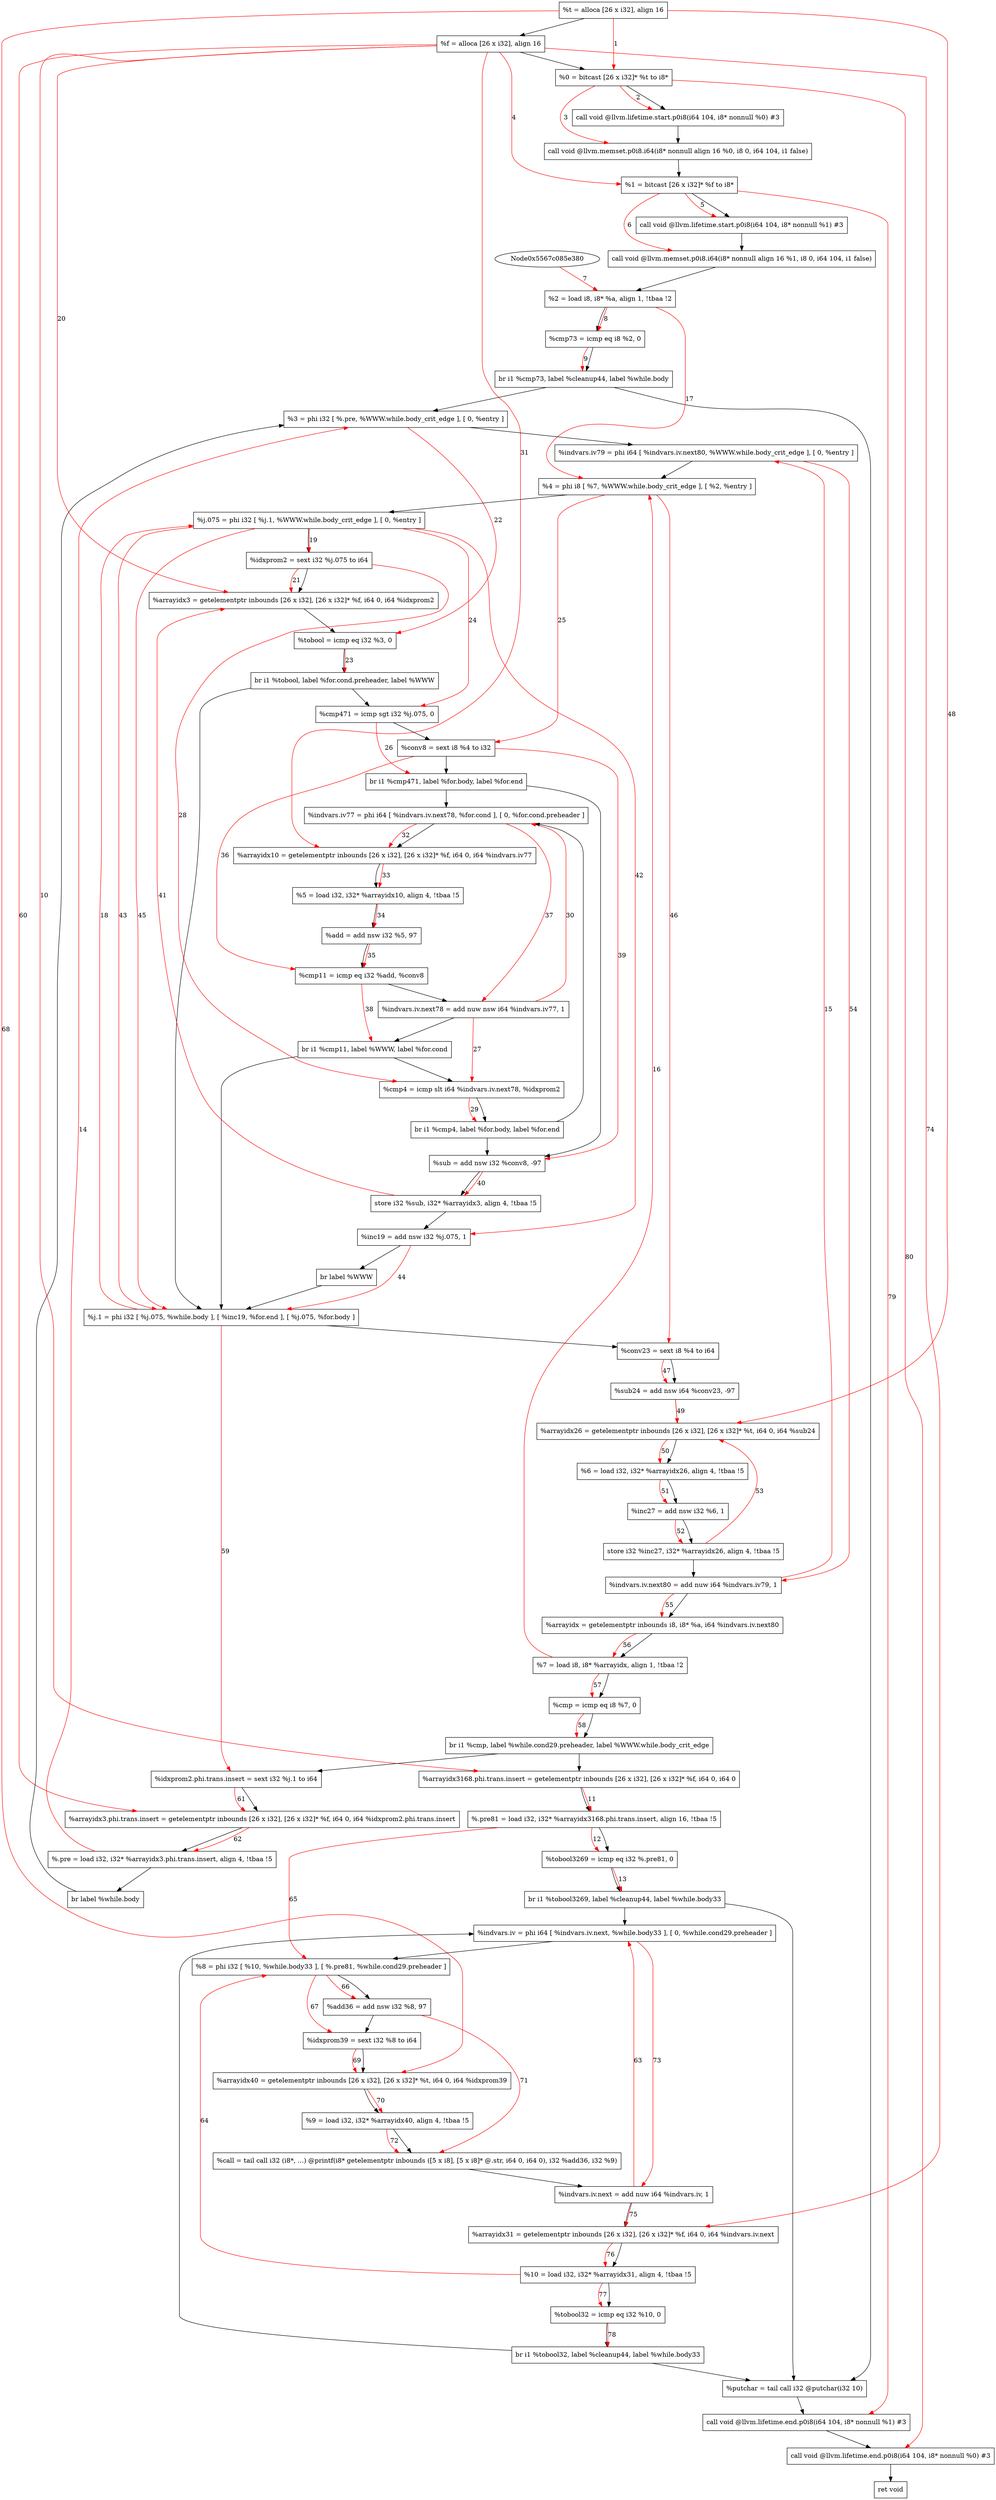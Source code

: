 digraph "CDFG for'func' function" {
	Node0x5567c085e518[shape=record, label="  %t = alloca [26 x i32], align 16"]
	Node0x5567c085ebb8[shape=record, label="  %f = alloca [26 x i32], align 16"]
	Node0x5567c085ec38[shape=record, label="  %0 = bitcast [26 x i32]* %t to i8*"]
	Node0x5567c085f078[shape=record, label="  call void @llvm.lifetime.start.p0i8(i64 104, i8* nonnull %0) #3"]
	Node0x5567c085f448[shape=record, label="  call void @llvm.memset.p0i8.i64(i8* nonnull align 16 %0, i8 0, i64 104, i1 false)"]
	Node0x5567c085f508[shape=record, label="  %1 = bitcast [26 x i32]* %f to i8*"]
	Node0x5567c085f628[shape=record, label="  call void @llvm.lifetime.start.p0i8(i64 104, i8* nonnull %1) #3"]
	Node0x5567c085f748[shape=record, label="  call void @llvm.memset.p0i8.i64(i8* nonnull align 16 %1, i8 0, i64 104, i1 false)"]
	Node0x5567c085f808[shape=record, label="  %2 = load i8, i8* %a, align 1, !tbaa !2"]
	Node0x5567c0860710[shape=record, label="  %cmp73 = icmp eq i8 %2, 0"]
	Node0x5567c07f3348[shape=record, label="  br i1 %cmp73, label %cleanup44, label %while.body"]
	Node0x5567c0860a98[shape=record, label="  %arrayidx3168.phi.trans.insert = getelementptr inbounds [26 x i32], [26 x i32]* %f, i64 0, i64 0"]
	Node0x5567c08609a8[shape=record, label="  %.pre81 = load i32, i32* %arrayidx3168.phi.trans.insert, align 16, !tbaa !5"]
	Node0x5567c0860c60[shape=record, label="  %tobool3269 = icmp eq i32 %.pre81, 0"]
	Node0x5567c07f3588[shape=record, label="  br i1 %tobool3269, label %cleanup44, label %while.body33"]
	Node0x5567c0861068[shape=record, label="  %3 = phi i32 [ %.pre, %WWW.while.body_crit_edge ], [ 0, %entry ]"]
	Node0x5567c0861218[shape=record, label="  %indvars.iv79 = phi i64 [ %indvars.iv.next80, %WWW.while.body_crit_edge ], [ 0, %entry ]"]
	Node0x5567c0861358[shape=record, label="  %4 = phi i8 [ %7, %WWW.while.body_crit_edge ], [ %2, %entry ]"]
	Node0x5567c08614c8[shape=record, label="  %j.075 = phi i32 [ %j.1, %WWW.while.body_crit_edge ], [ 0, %entry ]"]
	Node0x5567c0861598[shape=record, label="  %idxprom2 = sext i32 %j.075 to i64"]
	Node0x5567c0861628[shape=record, label="  %arrayidx3 = getelementptr inbounds [26 x i32], [26 x i32]* %f, i64 0, i64 %idxprom2"]
	Node0x5567c08616b0[shape=record, label="  %tobool = icmp eq i32 %3, 0"]
	Node0x5567c0861958[shape=record, label="  br i1 %tobool, label %for.cond.preheader, label %WWW"]
	Node0x5567c0861a00[shape=record, label="  %cmp471 = icmp sgt i32 %j.075, 0"]
	Node0x5567c08617d8[shape=record, label="  %conv8 = sext i8 %4 to i32"]
	Node0x5567c0861c28[shape=record, label="  br i1 %cmp471, label %for.body, label %for.end"]
	Node0x5567c0862120[shape=record, label="  %cmp4 = icmp slt i64 %indvars.iv.next78, %idxprom2"]
	Node0x5567c08621c8[shape=record, label="  br i1 %cmp4, label %for.body, label %for.end"]
	Node0x5567c0862248[shape=record, label="  %indvars.iv77 = phi i64 [ %indvars.iv.next78, %for.cond ], [ 0, %for.cond.preheader ]"]
	Node0x5567c0862328[shape=record, label="  %arrayidx10 = getelementptr inbounds [26 x i32], [26 x i32]* %f, i64 0, i64 %indvars.iv77"]
	Node0x5567c0861ac8[shape=record, label="  %5 = load i32, i32* %arrayidx10, align 4, !tbaa !5"]
	Node0x5567c08629f0[shape=record, label="  %add = add nsw i32 %5, 97"]
	Node0x5567c0862a80[shape=record, label="  %cmp11 = icmp eq i32 %add, %conv8"]
	Node0x5567c0862b70[shape=record, label="  %indvars.iv.next78 = add nuw nsw i64 %indvars.iv77, 1"]
	Node0x5567c0862bf8[shape=record, label="  br i1 %cmp11, label %WWW, label %for.cond"]
	Node0x5567c0862c70[shape=record, label="  %sub = add nsw i32 %conv8, -97"]
	Node0x5567c0862ce0[shape=record, label="  store i32 %sub, i32* %arrayidx3, align 4, !tbaa !5"]
	Node0x5567c0862d60[shape=record, label="  %inc19 = add nsw i32 %j.075, 1"]
	Node0x5567c0861b98[shape=record, label="  br label %WWW"]
	Node0x5567c0862dc8[shape=record, label="  %j.1 = phi i32 [ %j.075, %while.body ], [ %inc19, %for.end ], [ %j.075, %for.body ]"]
	Node0x5567c0861478[shape=record, label="  %conv23 = sext i8 %4 to i64"]
	Node0x5567c0862ed0[shape=record, label="  %sub24 = add nsw i64 %conv23, -97"]
	Node0x5567c0862f78[shape=record, label="  %arrayidx26 = getelementptr inbounds [26 x i32], [26 x i32]* %t, i64 0, i64 %sub24"]
	Node0x5567c08618c8[shape=record, label="  %6 = load i32, i32* %arrayidx26, align 4, !tbaa !5"]
	Node0x5567c0863000[shape=record, label="  %inc27 = add nsw i32 %6, 1"]
	Node0x5567c0863090[shape=record, label="  store i32 %inc27, i32* %arrayidx26, align 4, !tbaa !5"]
	Node0x5567c0863140[shape=record, label="  %indvars.iv.next80 = add nuw i64 %indvars.iv79, 1"]
	Node0x5567c08631e0[shape=record, label="  %arrayidx = getelementptr inbounds i8, i8* %a, i64 %indvars.iv.next80"]
	Node0x5567c0861178[shape=record, label="  %7 = load i8, i8* %arrayidx, align 1, !tbaa !2"]
	Node0x5567c0863870[shape=record, label="  %cmp = icmp eq i8 %7, 0"]
	Node0x5567c08638f8[shape=record, label="  br i1 %cmp, label %while.cond29.preheader, label %WWW.while.body_crit_edge"]
	Node0x5567c0860fe8[shape=record, label="  %idxprom2.phi.trans.insert = sext i32 %j.1 to i64"]
	Node0x5567c0864198[shape=record, label="  %arrayidx3.phi.trans.insert = getelementptr inbounds [26 x i32], [26 x i32]* %f, i64 0, i64 %idxprom2.phi.trans.insert"]
	Node0x5567c0861ff8[shape=record, label="  %.pre = load i32, i32* %arrayidx3.phi.trans.insert, align 4, !tbaa !5"]
	Node0x5567c0860898[shape=record, label="  br label %while.body"]
	Node0x5567c0864238[shape=record, label="  %indvars.iv = phi i64 [ %indvars.iv.next, %while.body33 ], [ 0, %while.cond29.preheader ]"]
	Node0x5567c0864348[shape=record, label="  %8 = phi i32 [ %10, %while.body33 ], [ %.pre81, %while.cond29.preheader ]"]
	Node0x5567c08644a0[shape=record, label="  %add36 = add nsw i32 %8, 97"]
	Node0x5567c0864518[shape=record, label="  %idxprom39 = sext i32 %8 to i64"]
	Node0x5567c08645a8[shape=record, label="  %arrayidx40 = getelementptr inbounds [26 x i32], [26 x i32]* %t, i64 0, i64 %idxprom39"]
	Node0x5567c0864618[shape=record, label="  %9 = load i32, i32* %arrayidx40, align 4, !tbaa !5"]
	Node0x5567c0864a90[shape=record, label="  %call = tail call i32 (i8*, ...) @printf(i8* getelementptr inbounds ([5 x i8], [5 x i8]* @.str, i64 0, i64 0), i32 %add36, i32 %9)"]
	Node0x5567c0865150[shape=record, label="  %indvars.iv.next = add nuw i64 %indvars.iv, 1"]
	Node0x5567c08651d8[shape=record, label="  %arrayidx31 = getelementptr inbounds [26 x i32], [26 x i32]* %f, i64 0, i64 %indvars.iv.next"]
	Node0x5567c0860d38[shape=record, label="  %10 = load i32, i32* %arrayidx31, align 4, !tbaa !5"]
	Node0x5567c0865260[shape=record, label="  %tobool32 = icmp eq i32 %10, 0"]
	Node0x5567c08652e8[shape=record, label="  br i1 %tobool32, label %cleanup44, label %while.body33"]
	Node0x5567c0865470[shape=record, label="  %putchar = tail call i32 @putchar(i32 10)"]
	Node0x5567c0865758[shape=record, label="  call void @llvm.lifetime.end.p0i8(i64 104, i8* nonnull %1) #3"]
	Node0x5567c08658b8[shape=record, label="  call void @llvm.lifetime.end.p0i8(i64 104, i8* nonnull %0) #3"]
	Node0x5567c08642d0[shape=record, label="  ret void"]
	Node0x5567c085e518 -> Node0x5567c085ebb8
	Node0x5567c085ebb8 -> Node0x5567c085ec38
	Node0x5567c085ec38 -> Node0x5567c085f078
	Node0x5567c085f078 -> Node0x5567c085f448
	Node0x5567c085f448 -> Node0x5567c085f508
	Node0x5567c085f508 -> Node0x5567c085f628
	Node0x5567c085f628 -> Node0x5567c085f748
	Node0x5567c085f748 -> Node0x5567c085f808
	Node0x5567c085f808 -> Node0x5567c0860710
	Node0x5567c0860710 -> Node0x5567c07f3348
	Node0x5567c07f3348 -> Node0x5567c0865470
	Node0x5567c07f3348 -> Node0x5567c0861068
	Node0x5567c0860a98 -> Node0x5567c08609a8
	Node0x5567c08609a8 -> Node0x5567c0860c60
	Node0x5567c0860c60 -> Node0x5567c07f3588
	Node0x5567c07f3588 -> Node0x5567c0865470
	Node0x5567c07f3588 -> Node0x5567c0864238
	Node0x5567c0861068 -> Node0x5567c0861218
	Node0x5567c0861218 -> Node0x5567c0861358
	Node0x5567c0861358 -> Node0x5567c08614c8
	Node0x5567c08614c8 -> Node0x5567c0861598
	Node0x5567c0861598 -> Node0x5567c0861628
	Node0x5567c0861628 -> Node0x5567c08616b0
	Node0x5567c08616b0 -> Node0x5567c0861958
	Node0x5567c0861958 -> Node0x5567c0861a00
	Node0x5567c0861958 -> Node0x5567c0862dc8
	Node0x5567c0861a00 -> Node0x5567c08617d8
	Node0x5567c08617d8 -> Node0x5567c0861c28
	Node0x5567c0861c28 -> Node0x5567c0862248
	Node0x5567c0861c28 -> Node0x5567c0862c70
	Node0x5567c0862120 -> Node0x5567c08621c8
	Node0x5567c08621c8 -> Node0x5567c0862248
	Node0x5567c08621c8 -> Node0x5567c0862c70
	Node0x5567c0862248 -> Node0x5567c0862328
	Node0x5567c0862328 -> Node0x5567c0861ac8
	Node0x5567c0861ac8 -> Node0x5567c08629f0
	Node0x5567c08629f0 -> Node0x5567c0862a80
	Node0x5567c0862a80 -> Node0x5567c0862b70
	Node0x5567c0862b70 -> Node0x5567c0862bf8
	Node0x5567c0862bf8 -> Node0x5567c0862dc8
	Node0x5567c0862bf8 -> Node0x5567c0862120
	Node0x5567c0862c70 -> Node0x5567c0862ce0
	Node0x5567c0862ce0 -> Node0x5567c0862d60
	Node0x5567c0862d60 -> Node0x5567c0861b98
	Node0x5567c0861b98 -> Node0x5567c0862dc8
	Node0x5567c0862dc8 -> Node0x5567c0861478
	Node0x5567c0861478 -> Node0x5567c0862ed0
	Node0x5567c0862ed0 -> Node0x5567c0862f78
	Node0x5567c0862f78 -> Node0x5567c08618c8
	Node0x5567c08618c8 -> Node0x5567c0863000
	Node0x5567c0863000 -> Node0x5567c0863090
	Node0x5567c0863090 -> Node0x5567c0863140
	Node0x5567c0863140 -> Node0x5567c08631e0
	Node0x5567c08631e0 -> Node0x5567c0861178
	Node0x5567c0861178 -> Node0x5567c0863870
	Node0x5567c0863870 -> Node0x5567c08638f8
	Node0x5567c08638f8 -> Node0x5567c0860a98
	Node0x5567c08638f8 -> Node0x5567c0860fe8
	Node0x5567c0860fe8 -> Node0x5567c0864198
	Node0x5567c0864198 -> Node0x5567c0861ff8
	Node0x5567c0861ff8 -> Node0x5567c0860898
	Node0x5567c0860898 -> Node0x5567c0861068
	Node0x5567c0864238 -> Node0x5567c0864348
	Node0x5567c0864348 -> Node0x5567c08644a0
	Node0x5567c08644a0 -> Node0x5567c0864518
	Node0x5567c0864518 -> Node0x5567c08645a8
	Node0x5567c08645a8 -> Node0x5567c0864618
	Node0x5567c0864618 -> Node0x5567c0864a90
	Node0x5567c0864a90 -> Node0x5567c0865150
	Node0x5567c0865150 -> Node0x5567c08651d8
	Node0x5567c08651d8 -> Node0x5567c0860d38
	Node0x5567c0860d38 -> Node0x5567c0865260
	Node0x5567c0865260 -> Node0x5567c08652e8
	Node0x5567c08652e8 -> Node0x5567c0865470
	Node0x5567c08652e8 -> Node0x5567c0864238
	Node0x5567c0865470 -> Node0x5567c0865758
	Node0x5567c0865758 -> Node0x5567c08658b8
	Node0x5567c08658b8 -> Node0x5567c08642d0
edge [color=red]
	Node0x5567c085e518 -> Node0x5567c085ec38[label="1"]
	Node0x5567c085ec38 -> Node0x5567c085f078[label="2"]
	Node0x5567c085ec38 -> Node0x5567c085f448[label="3"]
	Node0x5567c085ebb8 -> Node0x5567c085f508[label="4"]
	Node0x5567c085f508 -> Node0x5567c085f628[label="5"]
	Node0x5567c085f508 -> Node0x5567c085f748[label="6"]
	Node0x5567c085e380 -> Node0x5567c085f808[label="7"]
	Node0x5567c085f808 -> Node0x5567c0860710[label="8"]
	Node0x5567c0860710 -> Node0x5567c07f3348[label="9"]
	Node0x5567c085ebb8 -> Node0x5567c0860a98[label="10"]
	Node0x5567c0860a98 -> Node0x5567c08609a8[label="11"]
	Node0x5567c08609a8 -> Node0x5567c0860c60[label="12"]
	Node0x5567c0860c60 -> Node0x5567c07f3588[label="13"]
	Node0x5567c0861ff8 -> Node0x5567c0861068[label="14"]
	Node0x5567c0863140 -> Node0x5567c0861218[label="15"]
	Node0x5567c0861178 -> Node0x5567c0861358[label="16"]
	Node0x5567c085f808 -> Node0x5567c0861358[label="17"]
	Node0x5567c0862dc8 -> Node0x5567c08614c8[label="18"]
	Node0x5567c08614c8 -> Node0x5567c0861598[label="19"]
	Node0x5567c085ebb8 -> Node0x5567c0861628[label="20"]
	Node0x5567c0861598 -> Node0x5567c0861628[label="21"]
	Node0x5567c0861068 -> Node0x5567c08616b0[label="22"]
	Node0x5567c08616b0 -> Node0x5567c0861958[label="23"]
	Node0x5567c08614c8 -> Node0x5567c0861a00[label="24"]
	Node0x5567c0861358 -> Node0x5567c08617d8[label="25"]
	Node0x5567c0861a00 -> Node0x5567c0861c28[label="26"]
	Node0x5567c0862b70 -> Node0x5567c0862120[label="27"]
	Node0x5567c0861598 -> Node0x5567c0862120[label="28"]
	Node0x5567c0862120 -> Node0x5567c08621c8[label="29"]
	Node0x5567c0862b70 -> Node0x5567c0862248[label="30"]
	Node0x5567c085ebb8 -> Node0x5567c0862328[label="31"]
	Node0x5567c0862248 -> Node0x5567c0862328[label="32"]
	Node0x5567c0862328 -> Node0x5567c0861ac8[label="33"]
	Node0x5567c0861ac8 -> Node0x5567c08629f0[label="34"]
	Node0x5567c08629f0 -> Node0x5567c0862a80[label="35"]
	Node0x5567c08617d8 -> Node0x5567c0862a80[label="36"]
	Node0x5567c0862248 -> Node0x5567c0862b70[label="37"]
	Node0x5567c0862a80 -> Node0x5567c0862bf8[label="38"]
	Node0x5567c08617d8 -> Node0x5567c0862c70[label="39"]
	Node0x5567c0862c70 -> Node0x5567c0862ce0[label="40"]
	Node0x5567c0862ce0 -> Node0x5567c0861628[label="41"]
	Node0x5567c08614c8 -> Node0x5567c0862d60[label="42"]
	Node0x5567c08614c8 -> Node0x5567c0862dc8[label="43"]
	Node0x5567c0862d60 -> Node0x5567c0862dc8[label="44"]
	Node0x5567c08614c8 -> Node0x5567c0862dc8[label="45"]
	Node0x5567c0861358 -> Node0x5567c0861478[label="46"]
	Node0x5567c0861478 -> Node0x5567c0862ed0[label="47"]
	Node0x5567c085e518 -> Node0x5567c0862f78[label="48"]
	Node0x5567c0862ed0 -> Node0x5567c0862f78[label="49"]
	Node0x5567c0862f78 -> Node0x5567c08618c8[label="50"]
	Node0x5567c08618c8 -> Node0x5567c0863000[label="51"]
	Node0x5567c0863000 -> Node0x5567c0863090[label="52"]
	Node0x5567c0863090 -> Node0x5567c0862f78[label="53"]
	Node0x5567c0861218 -> Node0x5567c0863140[label="54"]
	Node0x5567c0863140 -> Node0x5567c08631e0[label="55"]
	Node0x5567c08631e0 -> Node0x5567c0861178[label="56"]
	Node0x5567c0861178 -> Node0x5567c0863870[label="57"]
	Node0x5567c0863870 -> Node0x5567c08638f8[label="58"]
	Node0x5567c0862dc8 -> Node0x5567c0860fe8[label="59"]
	Node0x5567c085ebb8 -> Node0x5567c0864198[label="60"]
	Node0x5567c0860fe8 -> Node0x5567c0864198[label="61"]
	Node0x5567c0864198 -> Node0x5567c0861ff8[label="62"]
	Node0x5567c0865150 -> Node0x5567c0864238[label="63"]
	Node0x5567c0860d38 -> Node0x5567c0864348[label="64"]
	Node0x5567c08609a8 -> Node0x5567c0864348[label="65"]
	Node0x5567c0864348 -> Node0x5567c08644a0[label="66"]
	Node0x5567c0864348 -> Node0x5567c0864518[label="67"]
	Node0x5567c085e518 -> Node0x5567c08645a8[label="68"]
	Node0x5567c0864518 -> Node0x5567c08645a8[label="69"]
	Node0x5567c08645a8 -> Node0x5567c0864618[label="70"]
	Node0x5567c08644a0 -> Node0x5567c0864a90[label="71"]
	Node0x5567c0864618 -> Node0x5567c0864a90[label="72"]
	Node0x5567c0864238 -> Node0x5567c0865150[label="73"]
	Node0x5567c085ebb8 -> Node0x5567c08651d8[label="74"]
	Node0x5567c0865150 -> Node0x5567c08651d8[label="75"]
	Node0x5567c08651d8 -> Node0x5567c0860d38[label="76"]
	Node0x5567c0860d38 -> Node0x5567c0865260[label="77"]
	Node0x5567c0865260 -> Node0x5567c08652e8[label="78"]
	Node0x5567c085f508 -> Node0x5567c0865758[label="79"]
	Node0x5567c085ec38 -> Node0x5567c08658b8[label="80"]
}
